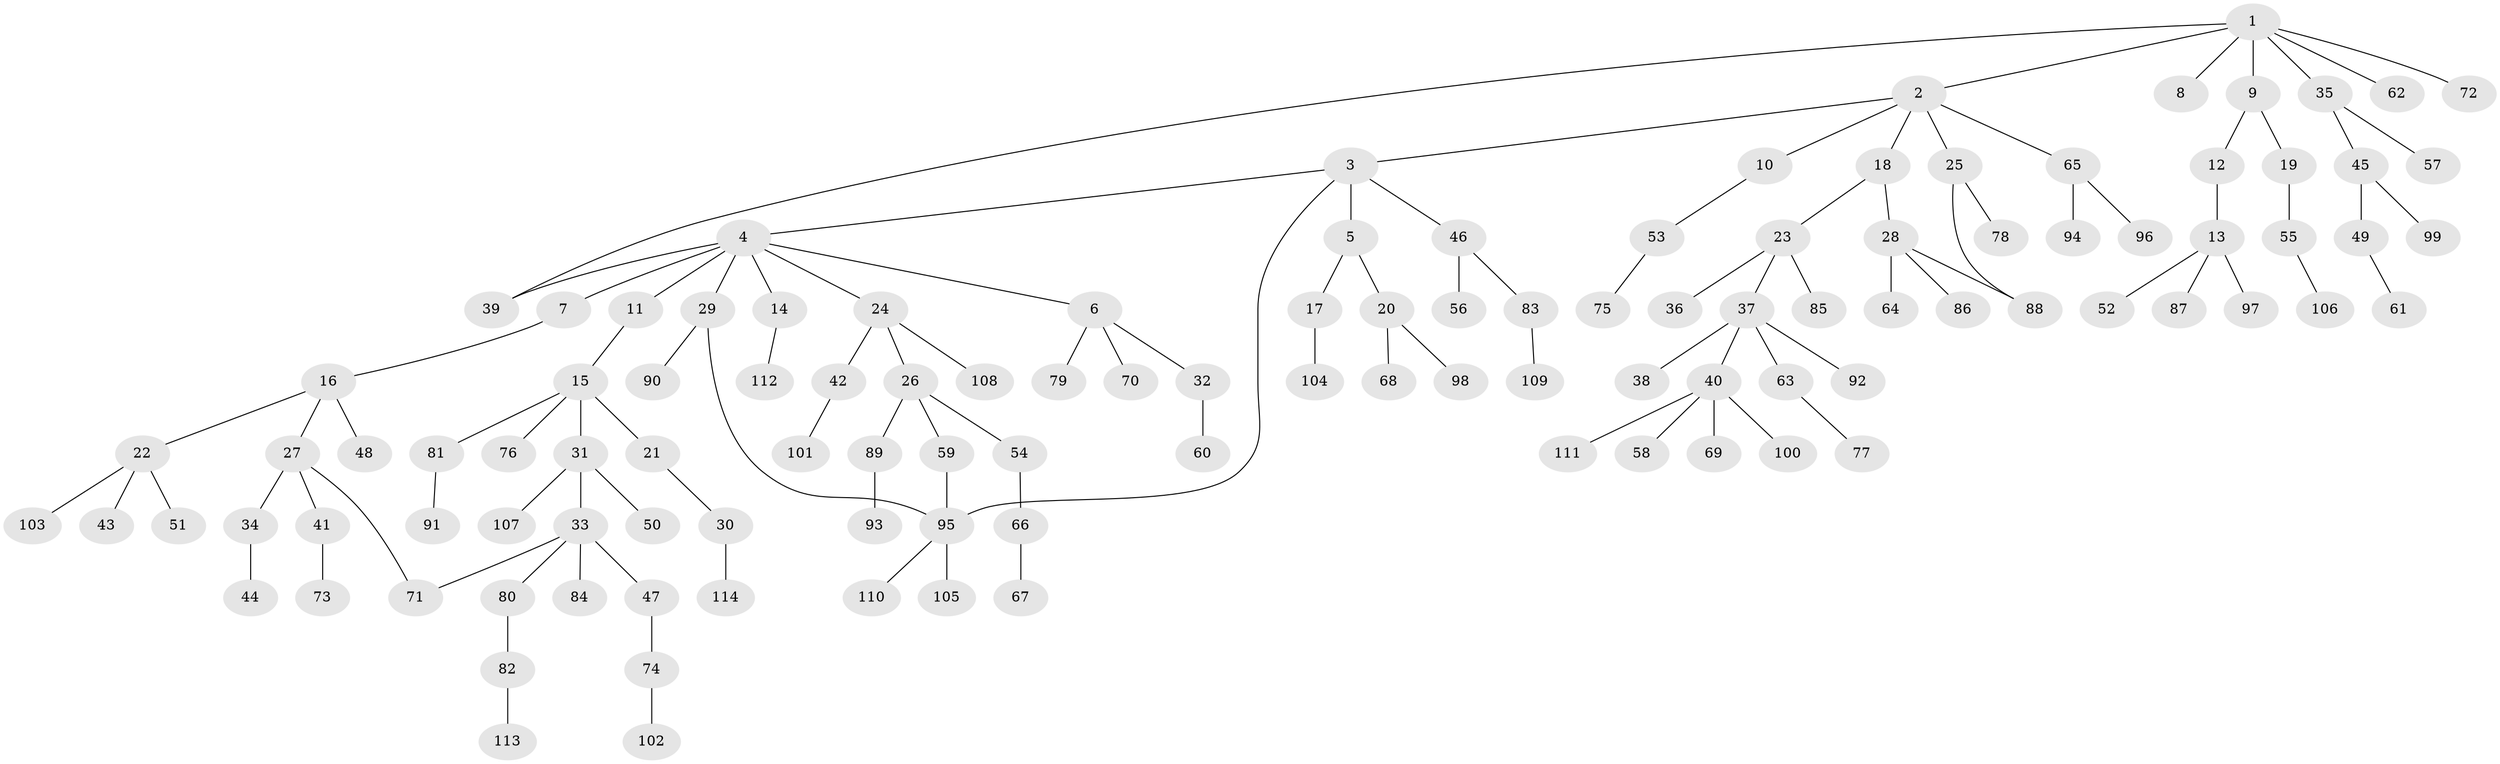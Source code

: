 // Generated by graph-tools (version 1.1) at 2025/34/03/09/25 02:34:15]
// undirected, 114 vertices, 118 edges
graph export_dot {
graph [start="1"]
  node [color=gray90,style=filled];
  1;
  2;
  3;
  4;
  5;
  6;
  7;
  8;
  9;
  10;
  11;
  12;
  13;
  14;
  15;
  16;
  17;
  18;
  19;
  20;
  21;
  22;
  23;
  24;
  25;
  26;
  27;
  28;
  29;
  30;
  31;
  32;
  33;
  34;
  35;
  36;
  37;
  38;
  39;
  40;
  41;
  42;
  43;
  44;
  45;
  46;
  47;
  48;
  49;
  50;
  51;
  52;
  53;
  54;
  55;
  56;
  57;
  58;
  59;
  60;
  61;
  62;
  63;
  64;
  65;
  66;
  67;
  68;
  69;
  70;
  71;
  72;
  73;
  74;
  75;
  76;
  77;
  78;
  79;
  80;
  81;
  82;
  83;
  84;
  85;
  86;
  87;
  88;
  89;
  90;
  91;
  92;
  93;
  94;
  95;
  96;
  97;
  98;
  99;
  100;
  101;
  102;
  103;
  104;
  105;
  106;
  107;
  108;
  109;
  110;
  111;
  112;
  113;
  114;
  1 -- 2;
  1 -- 8;
  1 -- 9;
  1 -- 35;
  1 -- 62;
  1 -- 72;
  1 -- 39;
  2 -- 3;
  2 -- 10;
  2 -- 18;
  2 -- 25;
  2 -- 65;
  3 -- 4;
  3 -- 5;
  3 -- 46;
  3 -- 95;
  4 -- 6;
  4 -- 7;
  4 -- 11;
  4 -- 14;
  4 -- 24;
  4 -- 29;
  4 -- 39;
  5 -- 17;
  5 -- 20;
  6 -- 32;
  6 -- 70;
  6 -- 79;
  7 -- 16;
  9 -- 12;
  9 -- 19;
  10 -- 53;
  11 -- 15;
  12 -- 13;
  13 -- 52;
  13 -- 87;
  13 -- 97;
  14 -- 112;
  15 -- 21;
  15 -- 31;
  15 -- 76;
  15 -- 81;
  16 -- 22;
  16 -- 27;
  16 -- 48;
  17 -- 104;
  18 -- 23;
  18 -- 28;
  19 -- 55;
  20 -- 68;
  20 -- 98;
  21 -- 30;
  22 -- 43;
  22 -- 51;
  22 -- 103;
  23 -- 36;
  23 -- 37;
  23 -- 85;
  24 -- 26;
  24 -- 42;
  24 -- 108;
  25 -- 78;
  25 -- 88;
  26 -- 54;
  26 -- 59;
  26 -- 89;
  27 -- 34;
  27 -- 41;
  27 -- 71;
  28 -- 64;
  28 -- 86;
  28 -- 88;
  29 -- 90;
  29 -- 95;
  30 -- 114;
  31 -- 33;
  31 -- 50;
  31 -- 107;
  32 -- 60;
  33 -- 47;
  33 -- 71;
  33 -- 80;
  33 -- 84;
  34 -- 44;
  35 -- 45;
  35 -- 57;
  37 -- 38;
  37 -- 40;
  37 -- 63;
  37 -- 92;
  40 -- 58;
  40 -- 69;
  40 -- 100;
  40 -- 111;
  41 -- 73;
  42 -- 101;
  45 -- 49;
  45 -- 99;
  46 -- 56;
  46 -- 83;
  47 -- 74;
  49 -- 61;
  53 -- 75;
  54 -- 66;
  55 -- 106;
  59 -- 95;
  63 -- 77;
  65 -- 94;
  65 -- 96;
  66 -- 67;
  74 -- 102;
  80 -- 82;
  81 -- 91;
  82 -- 113;
  83 -- 109;
  89 -- 93;
  95 -- 105;
  95 -- 110;
}
